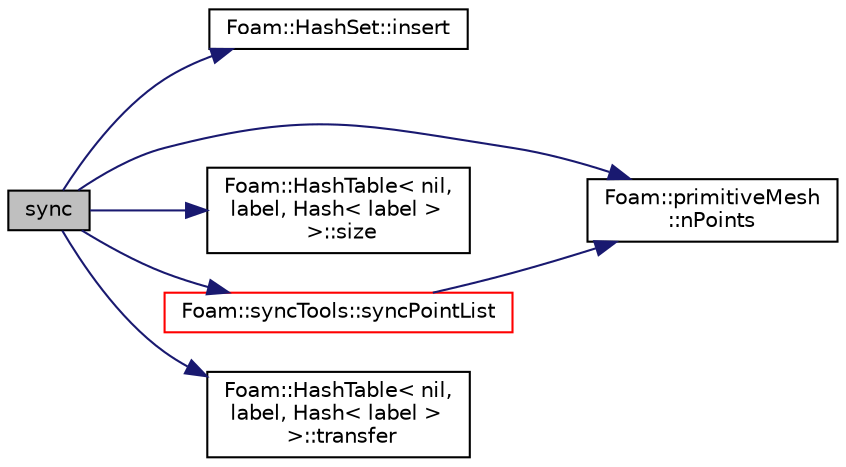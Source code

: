 digraph "sync"
{
  bgcolor="transparent";
  edge [fontname="Helvetica",fontsize="10",labelfontname="Helvetica",labelfontsize="10"];
  node [fontname="Helvetica",fontsize="10",shape=record];
  rankdir="LR";
  Node1 [label="sync",height=0.2,width=0.4,color="black", fillcolor="grey75", style="filled", fontcolor="black"];
  Node1 -> Node2 [color="midnightblue",fontsize="10",style="solid",fontname="Helvetica"];
  Node2 [label="Foam::HashSet::insert",height=0.2,width=0.4,color="black",URL="$a00974.html#a49f0753d9652681fc3a81f59951a0ad7",tooltip="Insert a new entry. "];
  Node1 -> Node3 [color="midnightblue",fontsize="10",style="solid",fontname="Helvetica"];
  Node3 [label="Foam::primitiveMesh\l::nPoints",height=0.2,width=0.4,color="black",URL="$a01956.html#a9927abeba2c8506177084d644b6e573a"];
  Node1 -> Node4 [color="midnightblue",fontsize="10",style="solid",fontname="Helvetica"];
  Node4 [label="Foam::HashTable\< nil,\l label, Hash\< label \>\l \>::size",height=0.2,width=0.4,color="black",URL="$a00976.html#a723361dc2020160f5492e8fe2d09fa44",tooltip="Return number of elements in table. "];
  Node1 -> Node5 [color="midnightblue",fontsize="10",style="solid",fontname="Helvetica"];
  Node5 [label="Foam::syncTools::syncPointList",height=0.2,width=0.4,color="red",URL="$a02532.html#a197ed77a9101bdfb37253bd3f507c017",tooltip="Synchronize values on all mesh points. "];
  Node5 -> Node3 [color="midnightblue",fontsize="10",style="solid",fontname="Helvetica"];
  Node1 -> Node6 [color="midnightblue",fontsize="10",style="solid",fontname="Helvetica"];
  Node6 [label="Foam::HashTable\< nil,\l label, Hash\< label \>\l \>::transfer",height=0.2,width=0.4,color="black",URL="$a00976.html#a26883d0cdd71dc6200b11fa35ef0c0e4",tooltip="Transfer the contents of the argument table into this table. "];
}
